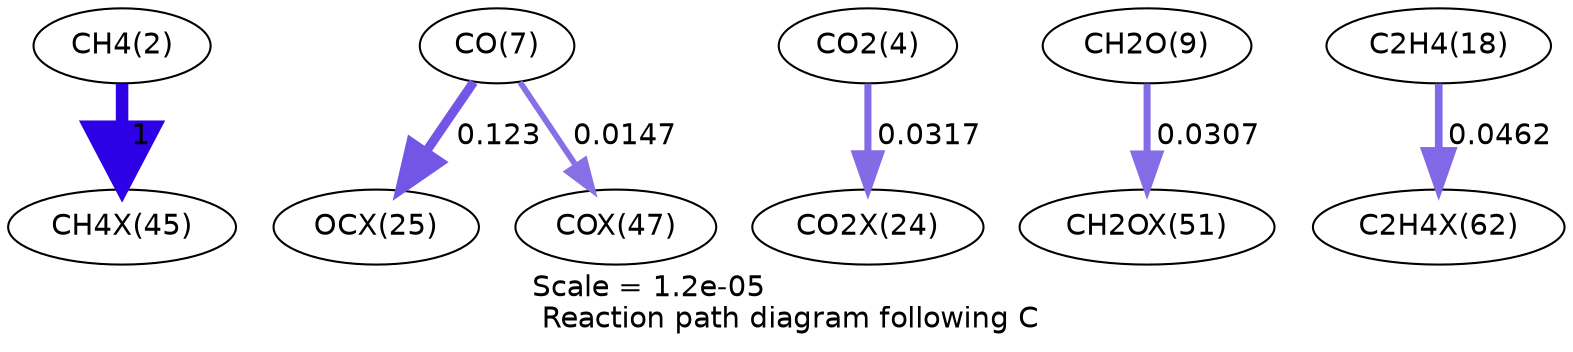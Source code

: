 digraph reaction_paths {
center=1;
s4 -> s48[fontname="Helvetica", penwidth=6, arrowsize=3, color="0.7, 1.5, 0.9"
, label=" 1"];
s9 -> s44[fontname="Helvetica", penwidth=4.42, arrowsize=2.21, color="0.7, 0.623, 0.9"
, label=" 0.123"];
s9 -> s50[fontname="Helvetica", penwidth=2.81, arrowsize=1.41, color="0.7, 0.515, 0.9"
, label=" 0.0147"];
s6 -> s43[fontname="Helvetica", penwidth=3.39, arrowsize=1.7, color="0.7, 0.532, 0.9"
, label=" 0.0317"];
s11 -> s53[fontname="Helvetica", penwidth=3.37, arrowsize=1.69, color="0.7, 0.531, 0.9"
, label=" 0.0307"];
s20 -> s59[fontname="Helvetica", penwidth=3.68, arrowsize=1.84, color="0.7, 0.546, 0.9"
, label=" 0.0462"];
s4 [ fontname="Helvetica", label="CH4(2)"];
s6 [ fontname="Helvetica", label="CO2(4)"];
s9 [ fontname="Helvetica", label="CO(7)"];
s11 [ fontname="Helvetica", label="CH2O(9)"];
s20 [ fontname="Helvetica", label="C2H4(18)"];
s43 [ fontname="Helvetica", label="CO2X(24)"];
s44 [ fontname="Helvetica", label="OCX(25)"];
s48 [ fontname="Helvetica", label="CH4X(45)"];
s50 [ fontname="Helvetica", label="COX(47)"];
s53 [ fontname="Helvetica", label="CH2OX(51)"];
s59 [ fontname="Helvetica", label="C2H4X(62)"];
 label = "Scale = 1.2e-05\l Reaction path diagram following C";
 fontname = "Helvetica";
}
